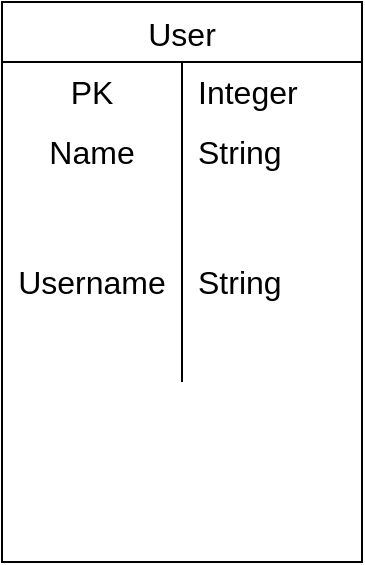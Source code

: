 <mxfile version="20.8.18" type="device"><diagram name="Page-1" id="WNwoBabWyvFredJsPybi"><mxGraphModel dx="398" dy="212" grid="1" gridSize="10" guides="1" tooltips="1" connect="1" arrows="1" fold="1" page="1" pageScale="1" pageWidth="850" pageHeight="1100" math="0" shadow="0"><root><mxCell id="0"/><mxCell id="1" parent="0"/><mxCell id="CyBmEqUg-3wrEkjNkJTU-2" value="User" style="shape=table;startSize=30;container=1;collapsible=0;childLayout=tableLayout;fixedRows=1;rowLines=0;fontStyle=0;strokeColor=default;fontSize=16;" vertex="1" parent="1"><mxGeometry x="200" y="280" width="180" height="280" as="geometry"/></mxCell><mxCell id="CyBmEqUg-3wrEkjNkJTU-3" value="" style="shape=tableRow;horizontal=0;startSize=0;swimlaneHead=0;swimlaneBody=0;top=0;left=0;bottom=0;right=0;collapsible=0;dropTarget=0;fillColor=none;points=[[0,0.5],[1,0.5]];portConstraint=eastwest;strokeColor=inherit;fontSize=16;" vertex="1" parent="CyBmEqUg-3wrEkjNkJTU-2"><mxGeometry y="30" width="180" height="30" as="geometry"/></mxCell><mxCell id="CyBmEqUg-3wrEkjNkJTU-4" value="PK&lt;br&gt;" style="shape=partialRectangle;html=1;whiteSpace=wrap;connectable=0;fillColor=none;top=0;left=0;bottom=0;right=0;overflow=hidden;pointerEvents=1;strokeColor=inherit;fontSize=16;" vertex="1" parent="CyBmEqUg-3wrEkjNkJTU-3"><mxGeometry width="90" height="30" as="geometry"><mxRectangle width="90" height="30" as="alternateBounds"/></mxGeometry></mxCell><mxCell id="CyBmEqUg-3wrEkjNkJTU-5" value="Integer" style="shape=partialRectangle;html=1;whiteSpace=wrap;connectable=0;fillColor=none;top=0;left=0;bottom=0;right=0;align=left;spacingLeft=6;overflow=hidden;strokeColor=inherit;fontSize=16;" vertex="1" parent="CyBmEqUg-3wrEkjNkJTU-3"><mxGeometry x="90" width="90" height="30" as="geometry"><mxRectangle width="90" height="30" as="alternateBounds"/></mxGeometry></mxCell><mxCell id="CyBmEqUg-3wrEkjNkJTU-6" value="" style="shape=tableRow;horizontal=0;startSize=0;swimlaneHead=0;swimlaneBody=0;top=0;left=0;bottom=0;right=0;collapsible=0;dropTarget=0;fillColor=none;points=[[0,0.5],[1,0.5]];portConstraint=eastwest;strokeColor=inherit;fontSize=16;" vertex="1" parent="CyBmEqUg-3wrEkjNkJTU-2"><mxGeometry y="60" width="180" height="30" as="geometry"/></mxCell><mxCell id="CyBmEqUg-3wrEkjNkJTU-7" value="Name" style="shape=partialRectangle;html=1;whiteSpace=wrap;connectable=0;fillColor=none;top=0;left=0;bottom=0;right=0;overflow=hidden;strokeColor=inherit;fontSize=16;" vertex="1" parent="CyBmEqUg-3wrEkjNkJTU-6"><mxGeometry width="90" height="30" as="geometry"><mxRectangle width="90" height="30" as="alternateBounds"/></mxGeometry></mxCell><mxCell id="CyBmEqUg-3wrEkjNkJTU-8" value="String" style="shape=partialRectangle;html=1;whiteSpace=wrap;connectable=0;fillColor=none;top=0;left=0;bottom=0;right=0;align=left;spacingLeft=6;overflow=hidden;strokeColor=inherit;fontSize=16;" vertex="1" parent="CyBmEqUg-3wrEkjNkJTU-6"><mxGeometry x="90" width="90" height="30" as="geometry"><mxRectangle width="90" height="30" as="alternateBounds"/></mxGeometry></mxCell><mxCell id="CyBmEqUg-3wrEkjNkJTU-9" value="" style="shape=tableRow;horizontal=0;startSize=0;swimlaneHead=0;swimlaneBody=0;top=0;left=0;bottom=0;right=0;collapsible=0;dropTarget=0;fillColor=none;points=[[0,0.5],[1,0.5]];portConstraint=eastwest;strokeColor=inherit;fontSize=16;" vertex="1" parent="CyBmEqUg-3wrEkjNkJTU-2"><mxGeometry y="90" width="180" height="100" as="geometry"/></mxCell><mxCell id="CyBmEqUg-3wrEkjNkJTU-10" value="Username" style="shape=partialRectangle;html=1;whiteSpace=wrap;connectable=0;fillColor=none;top=0;left=0;bottom=0;right=0;overflow=hidden;strokeColor=inherit;fontSize=16;" vertex="1" parent="CyBmEqUg-3wrEkjNkJTU-9"><mxGeometry width="90" height="100" as="geometry"><mxRectangle width="90" height="100" as="alternateBounds"/></mxGeometry></mxCell><mxCell id="CyBmEqUg-3wrEkjNkJTU-11" value="String" style="shape=partialRectangle;html=1;whiteSpace=wrap;connectable=0;fillColor=none;top=0;left=0;bottom=0;right=0;align=left;spacingLeft=6;overflow=hidden;strokeColor=inherit;fontSize=16;" vertex="1" parent="CyBmEqUg-3wrEkjNkJTU-9"><mxGeometry x="90" width="90" height="100" as="geometry"><mxRectangle width="90" height="100" as="alternateBounds"/></mxGeometry></mxCell></root></mxGraphModel></diagram></mxfile>
